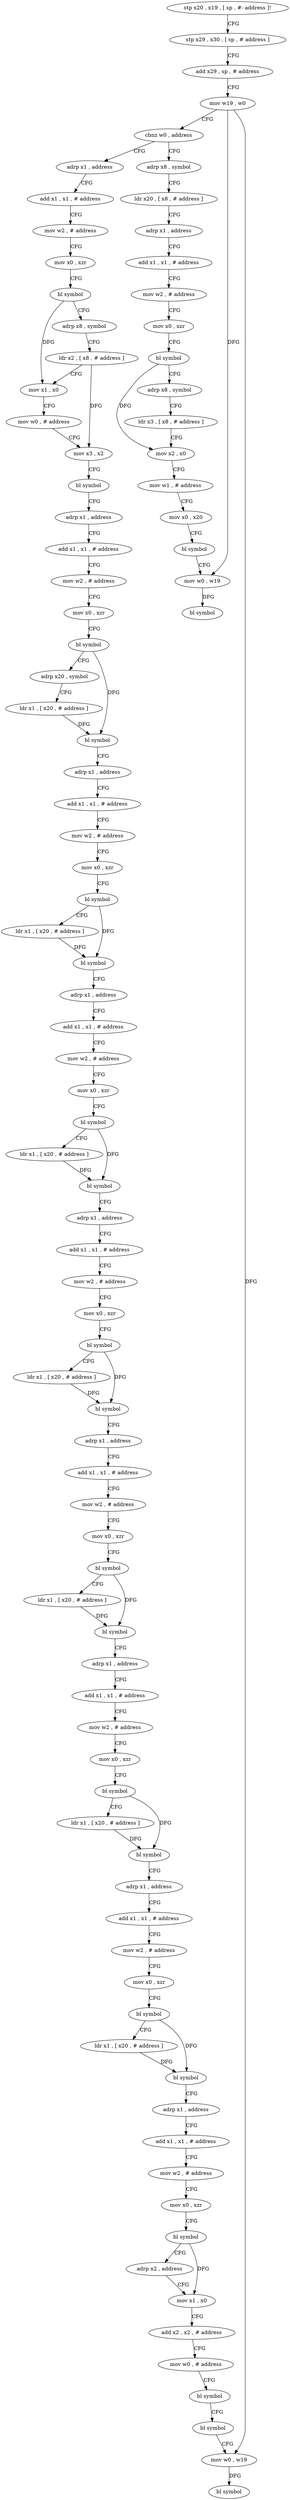 digraph "func" {
"4199980" [label = "stp x20 , x19 , [ sp , #- address ]!" ]
"4199984" [label = "stp x29 , x30 , [ sp , # address ]" ]
"4199988" [label = "add x29 , sp , # address" ]
"4199992" [label = "mov w19 , w0" ]
"4199996" [label = "cbnz w0 , address" ]
"4200296" [label = "adrp x8 , symbol" ]
"4200000" [label = "adrp x1 , address" ]
"4200300" [label = "ldr x20 , [ x8 , # address ]" ]
"4200304" [label = "adrp x1 , address" ]
"4200308" [label = "add x1 , x1 , # address" ]
"4200312" [label = "mov w2 , # address" ]
"4200316" [label = "mov x0 , xzr" ]
"4200320" [label = "bl symbol" ]
"4200324" [label = "adrp x8 , symbol" ]
"4200328" [label = "ldr x3 , [ x8 , # address ]" ]
"4200332" [label = "mov x2 , x0" ]
"4200336" [label = "mov w1 , # address" ]
"4200340" [label = "mov x0 , x20" ]
"4200344" [label = "bl symbol" ]
"4200348" [label = "mov w0 , w19" ]
"4200352" [label = "bl symbol" ]
"4200004" [label = "add x1 , x1 , # address" ]
"4200008" [label = "mov w2 , # address" ]
"4200012" [label = "mov x0 , xzr" ]
"4200016" [label = "bl symbol" ]
"4200020" [label = "adrp x8 , symbol" ]
"4200024" [label = "ldr x2 , [ x8 , # address ]" ]
"4200028" [label = "mov x1 , x0" ]
"4200032" [label = "mov w0 , # address" ]
"4200036" [label = "mov x3 , x2" ]
"4200040" [label = "bl symbol" ]
"4200044" [label = "adrp x1 , address" ]
"4200048" [label = "add x1 , x1 , # address" ]
"4200052" [label = "mov w2 , # address" ]
"4200056" [label = "mov x0 , xzr" ]
"4200060" [label = "bl symbol" ]
"4200064" [label = "adrp x20 , symbol" ]
"4200068" [label = "ldr x1 , [ x20 , # address ]" ]
"4200072" [label = "bl symbol" ]
"4200076" [label = "adrp x1 , address" ]
"4200080" [label = "add x1 , x1 , # address" ]
"4200084" [label = "mov w2 , # address" ]
"4200088" [label = "mov x0 , xzr" ]
"4200092" [label = "bl symbol" ]
"4200096" [label = "ldr x1 , [ x20 , # address ]" ]
"4200100" [label = "bl symbol" ]
"4200104" [label = "adrp x1 , address" ]
"4200108" [label = "add x1 , x1 , # address" ]
"4200112" [label = "mov w2 , # address" ]
"4200116" [label = "mov x0 , xzr" ]
"4200120" [label = "bl symbol" ]
"4200124" [label = "ldr x1 , [ x20 , # address ]" ]
"4200128" [label = "bl symbol" ]
"4200132" [label = "adrp x1 , address" ]
"4200136" [label = "add x1 , x1 , # address" ]
"4200140" [label = "mov w2 , # address" ]
"4200144" [label = "mov x0 , xzr" ]
"4200148" [label = "bl symbol" ]
"4200152" [label = "ldr x1 , [ x20 , # address ]" ]
"4200156" [label = "bl symbol" ]
"4200160" [label = "adrp x1 , address" ]
"4200164" [label = "add x1 , x1 , # address" ]
"4200168" [label = "mov w2 , # address" ]
"4200172" [label = "mov x0 , xzr" ]
"4200176" [label = "bl symbol" ]
"4200180" [label = "ldr x1 , [ x20 , # address ]" ]
"4200184" [label = "bl symbol" ]
"4200188" [label = "adrp x1 , address" ]
"4200192" [label = "add x1 , x1 , # address" ]
"4200196" [label = "mov w2 , # address" ]
"4200200" [label = "mov x0 , xzr" ]
"4200204" [label = "bl symbol" ]
"4200208" [label = "ldr x1 , [ x20 , # address ]" ]
"4200212" [label = "bl symbol" ]
"4200216" [label = "adrp x1 , address" ]
"4200220" [label = "add x1 , x1 , # address" ]
"4200224" [label = "mov w2 , # address" ]
"4200228" [label = "mov x0 , xzr" ]
"4200232" [label = "bl symbol" ]
"4200236" [label = "ldr x1 , [ x20 , # address ]" ]
"4200240" [label = "bl symbol" ]
"4200244" [label = "adrp x1 , address" ]
"4200248" [label = "add x1 , x1 , # address" ]
"4200252" [label = "mov w2 , # address" ]
"4200256" [label = "mov x0 , xzr" ]
"4200260" [label = "bl symbol" ]
"4200264" [label = "adrp x2 , address" ]
"4200268" [label = "mov x1 , x0" ]
"4200272" [label = "add x2 , x2 , # address" ]
"4200276" [label = "mov w0 , # address" ]
"4200280" [label = "bl symbol" ]
"4200284" [label = "bl symbol" ]
"4200288" [label = "mov w0 , w19" ]
"4200292" [label = "bl symbol" ]
"4199980" -> "4199984" [ label = "CFG" ]
"4199984" -> "4199988" [ label = "CFG" ]
"4199988" -> "4199992" [ label = "CFG" ]
"4199992" -> "4199996" [ label = "CFG" ]
"4199992" -> "4200348" [ label = "DFG" ]
"4199992" -> "4200288" [ label = "DFG" ]
"4199996" -> "4200296" [ label = "CFG" ]
"4199996" -> "4200000" [ label = "CFG" ]
"4200296" -> "4200300" [ label = "CFG" ]
"4200000" -> "4200004" [ label = "CFG" ]
"4200300" -> "4200304" [ label = "CFG" ]
"4200304" -> "4200308" [ label = "CFG" ]
"4200308" -> "4200312" [ label = "CFG" ]
"4200312" -> "4200316" [ label = "CFG" ]
"4200316" -> "4200320" [ label = "CFG" ]
"4200320" -> "4200324" [ label = "CFG" ]
"4200320" -> "4200332" [ label = "DFG" ]
"4200324" -> "4200328" [ label = "CFG" ]
"4200328" -> "4200332" [ label = "CFG" ]
"4200332" -> "4200336" [ label = "CFG" ]
"4200336" -> "4200340" [ label = "CFG" ]
"4200340" -> "4200344" [ label = "CFG" ]
"4200344" -> "4200348" [ label = "CFG" ]
"4200348" -> "4200352" [ label = "DFG" ]
"4200004" -> "4200008" [ label = "CFG" ]
"4200008" -> "4200012" [ label = "CFG" ]
"4200012" -> "4200016" [ label = "CFG" ]
"4200016" -> "4200020" [ label = "CFG" ]
"4200016" -> "4200028" [ label = "DFG" ]
"4200020" -> "4200024" [ label = "CFG" ]
"4200024" -> "4200028" [ label = "CFG" ]
"4200024" -> "4200036" [ label = "DFG" ]
"4200028" -> "4200032" [ label = "CFG" ]
"4200032" -> "4200036" [ label = "CFG" ]
"4200036" -> "4200040" [ label = "CFG" ]
"4200040" -> "4200044" [ label = "CFG" ]
"4200044" -> "4200048" [ label = "CFG" ]
"4200048" -> "4200052" [ label = "CFG" ]
"4200052" -> "4200056" [ label = "CFG" ]
"4200056" -> "4200060" [ label = "CFG" ]
"4200060" -> "4200064" [ label = "CFG" ]
"4200060" -> "4200072" [ label = "DFG" ]
"4200064" -> "4200068" [ label = "CFG" ]
"4200068" -> "4200072" [ label = "DFG" ]
"4200072" -> "4200076" [ label = "CFG" ]
"4200076" -> "4200080" [ label = "CFG" ]
"4200080" -> "4200084" [ label = "CFG" ]
"4200084" -> "4200088" [ label = "CFG" ]
"4200088" -> "4200092" [ label = "CFG" ]
"4200092" -> "4200096" [ label = "CFG" ]
"4200092" -> "4200100" [ label = "DFG" ]
"4200096" -> "4200100" [ label = "DFG" ]
"4200100" -> "4200104" [ label = "CFG" ]
"4200104" -> "4200108" [ label = "CFG" ]
"4200108" -> "4200112" [ label = "CFG" ]
"4200112" -> "4200116" [ label = "CFG" ]
"4200116" -> "4200120" [ label = "CFG" ]
"4200120" -> "4200124" [ label = "CFG" ]
"4200120" -> "4200128" [ label = "DFG" ]
"4200124" -> "4200128" [ label = "DFG" ]
"4200128" -> "4200132" [ label = "CFG" ]
"4200132" -> "4200136" [ label = "CFG" ]
"4200136" -> "4200140" [ label = "CFG" ]
"4200140" -> "4200144" [ label = "CFG" ]
"4200144" -> "4200148" [ label = "CFG" ]
"4200148" -> "4200152" [ label = "CFG" ]
"4200148" -> "4200156" [ label = "DFG" ]
"4200152" -> "4200156" [ label = "DFG" ]
"4200156" -> "4200160" [ label = "CFG" ]
"4200160" -> "4200164" [ label = "CFG" ]
"4200164" -> "4200168" [ label = "CFG" ]
"4200168" -> "4200172" [ label = "CFG" ]
"4200172" -> "4200176" [ label = "CFG" ]
"4200176" -> "4200180" [ label = "CFG" ]
"4200176" -> "4200184" [ label = "DFG" ]
"4200180" -> "4200184" [ label = "DFG" ]
"4200184" -> "4200188" [ label = "CFG" ]
"4200188" -> "4200192" [ label = "CFG" ]
"4200192" -> "4200196" [ label = "CFG" ]
"4200196" -> "4200200" [ label = "CFG" ]
"4200200" -> "4200204" [ label = "CFG" ]
"4200204" -> "4200208" [ label = "CFG" ]
"4200204" -> "4200212" [ label = "DFG" ]
"4200208" -> "4200212" [ label = "DFG" ]
"4200212" -> "4200216" [ label = "CFG" ]
"4200216" -> "4200220" [ label = "CFG" ]
"4200220" -> "4200224" [ label = "CFG" ]
"4200224" -> "4200228" [ label = "CFG" ]
"4200228" -> "4200232" [ label = "CFG" ]
"4200232" -> "4200236" [ label = "CFG" ]
"4200232" -> "4200240" [ label = "DFG" ]
"4200236" -> "4200240" [ label = "DFG" ]
"4200240" -> "4200244" [ label = "CFG" ]
"4200244" -> "4200248" [ label = "CFG" ]
"4200248" -> "4200252" [ label = "CFG" ]
"4200252" -> "4200256" [ label = "CFG" ]
"4200256" -> "4200260" [ label = "CFG" ]
"4200260" -> "4200264" [ label = "CFG" ]
"4200260" -> "4200268" [ label = "DFG" ]
"4200264" -> "4200268" [ label = "CFG" ]
"4200268" -> "4200272" [ label = "CFG" ]
"4200272" -> "4200276" [ label = "CFG" ]
"4200276" -> "4200280" [ label = "CFG" ]
"4200280" -> "4200284" [ label = "CFG" ]
"4200284" -> "4200288" [ label = "CFG" ]
"4200288" -> "4200292" [ label = "DFG" ]
}
